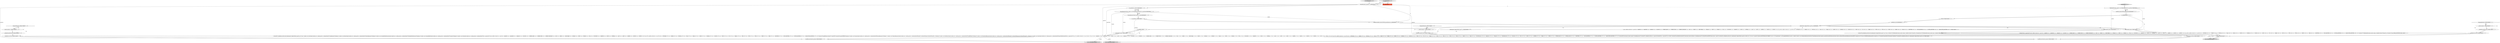 digraph {
18 [style = filled, label = "_errHandler.recover(this,re)@@@181@@@['0', '1', '0']", fillcolor = white, shape = ellipse image = "AAA0AAABBB2BBB"];
21 [style = filled, label = "_localctx.exception = re@@@179@@@['0', '1', '0']", fillcolor = white, shape = ellipse image = "AAA0AAABBB2BBB"];
1 [style = filled, label = "{setState(607)_errHandler.sync(this)switch (getInterpreter().adaptivePredict(_input,82,_ctx)) {case 1:{_localctx = new CastContext(_localctx)_ctx = _localctx_prevctx = _localctxsetState(572)castExpression()}breakcase 2:{_localctx = new ExtractContext(_localctx)_ctx = _localctx_prevctx = _localctxsetState(573)extractExpression()}breakcase 3:{_localctx = new CurrentDateTimeFunctionContext(_localctx)_ctx = _localctx_prevctx = _localctxsetState(574)builtinDateTimeFunction()}breakcase 4:{_localctx = new ConstantDefaultContext(_localctx)_ctx = _localctx_prevctx = _localctxsetState(575)constant()}breakcase 5:{_localctx = new StarContext(_localctx)_ctx = _localctx_prevctx = _localctxsetState(579)_la = _input.LA(1)if ((((_la) & ~0x3f) == 0 && ((1L << _la) & ((1L << ANALYZE) | (1L << ANALYZED) | (1L << CATALOGS) | (1L << COLUMNS) | (1L << CURRENT_DATE) | (1L << CURRENT_TIME) | (1L << CURRENT_TIMESTAMP) | (1L << DAY) | (1L << DEBUG) | (1L << EXECUTABLE) | (1L << EXPLAIN) | (1L << FIRST) | (1L << FORMAT) | (1L << FULL) | (1L << FUNCTIONS) | (1L << GRAPHVIZ) | (1L << HOUR) | (1L << INTERVAL) | (1L << LAST) | (1L << LIMIT) | (1L << MAPPED) | (1L << MINUTE) | (1L << MONTH))) != 0) || ((((_la - 67)) & ~0x3f) == 0 && ((1L << (_la - 67)) & ((1L << (OPTIMIZED - 67)) | (1L << (PARSED - 67)) | (1L << (PHYSICAL - 67)) | (1L << (PLAN - 67)) | (1L << (RLIKE - 67)) | (1L << (QUERY - 67)) | (1L << (SCHEMAS - 67)) | (1L << (SECOND - 67)) | (1L << (SHOW - 67)) | (1L << (SYS - 67)) | (1L << (TABLES - 67)) | (1L << (TEXT - 67)) | (1L << (TYPE - 67)) | (1L << (TYPES - 67)) | (1L << (VERIFY - 67)) | (1L << (YEAR - 67)) | (1L << (IDENTIFIER - 67)) | (1L << (DIGIT_IDENTIFIER - 67)) | (1L << (QUOTED_IDENTIFIER - 67)) | (1L << (BACKQUOTED_IDENTIFIER - 67)))) != 0)) {{setState(576)qualifiedName()setState(577)match(DOT)}}setState(581)match(ASTERISK)}breakcase 6:{_localctx = new FunctionContext(_localctx)_ctx = _localctx_prevctx = _localctxsetState(582)functionExpression()}breakcase 7:{_localctx = new SubqueryExpressionContext(_localctx)_ctx = _localctx_prevctx = _localctxsetState(583)match(T__0)setState(584)query()setState(585)match(T__1)}breakcase 8:{_localctx = new DereferenceContext(_localctx)_ctx = _localctx_prevctx = _localctxsetState(587)qualifiedName()}breakcase 9:{_localctx = new ParenthesizedExpressionContext(_localctx)_ctx = _localctx_prevctx = _localctxsetState(588)match(T__0)setState(589)expression()setState(590)match(T__1)}breakcase 10:{_localctx = new CaseContext(_localctx)_ctx = _localctx_prevctx = _localctxsetState(592)match(CASE)setState(594)_la = _input.LA(1)if (((((_la - 1)) & ~0x3f) == 0 && ((1L << (_la - 1)) & ((1L << (T__0 - 1)) | (1L << (ANALYZE - 1)) | (1L << (ANALYZED - 1)) | (1L << (CASE - 1)) | (1L << (CAST - 1)) | (1L << (CATALOGS - 1)) | (1L << (COLUMNS - 1)) | (1L << (CONVERT - 1)) | (1L << (CURRENT_DATE - 1)) | (1L << (CURRENT_TIME - 1)) | (1L << (CURRENT_TIMESTAMP - 1)) | (1L << (DAY - 1)) | (1L << (DEBUG - 1)) | (1L << (EXECUTABLE - 1)) | (1L << (EXISTS - 1)) | (1L << (EXPLAIN - 1)) | (1L << (EXTRACT - 1)) | (1L << (FALSE - 1)) | (1L << (FIRST - 1)) | (1L << (FORMAT - 1)) | (1L << (FULL - 1)) | (1L << (FUNCTIONS - 1)) | (1L << (GRAPHVIZ - 1)) | (1L << (HOUR - 1)) | (1L << (INTERVAL - 1)) | (1L << (LAST - 1)) | (1L << (LEFT - 1)) | (1L << (LIMIT - 1)) | (1L << (MAPPED - 1)) | (1L << (MATCH - 1)) | (1L << (MINUTE - 1)) | (1L << (MONTH - 1)) | (1L << (NOT - 1)) | (1L << (NULL - 1)))) != 0) || ((((_la - 67)) & ~0x3f) == 0 && ((1L << (_la - 67)) & ((1L << (OPTIMIZED - 67)) | (1L << (PARSED - 67)) | (1L << (PHYSICAL - 67)) | (1L << (PLAN - 67)) | (1L << (RIGHT - 67)) | (1L << (RLIKE - 67)) | (1L << (QUERY - 67)) | (1L << (SCHEMAS - 67)) | (1L << (SECOND - 67)) | (1L << (SHOW - 67)) | (1L << (SYS - 67)) | (1L << (TABLES - 67)) | (1L << (TEXT - 67)) | (1L << (TRUE - 67)) | (1L << (TYPE - 67)) | (1L << (TYPES - 67)) | (1L << (VERIFY - 67)) | (1L << (YEAR - 67)) | (1L << (FUNCTION_ESC - 67)) | (1L << (DATE_ESC - 67)) | (1L << (TIME_ESC - 67)) | (1L << (TIMESTAMP_ESC - 67)) | (1L << (GUID_ESC - 67)) | (1L << (PLUS - 67)) | (1L << (MINUS - 67)) | (1L << (ASTERISK - 67)) | (1L << (PARAM - 67)) | (1L << (STRING - 67)) | (1L << (INTEGER_VALUE - 67)) | (1L << (DECIMAL_VALUE - 67)) | (1L << (IDENTIFIER - 67)) | (1L << (DIGIT_IDENTIFIER - 67)) | (1L << (QUOTED_IDENTIFIER - 67)) | (1L << (BACKQUOTED_IDENTIFIER - 67)))) != 0)) {{setState(593)((CaseContext)_localctx).operand = booleanExpression(0)}}setState(597)_errHandler.sync(this)_la = _input.LA(1)setState(603)_la = _input.LA(1)if (_la == ELSE) {{setState(601)match(ELSE)setState(602)((CaseContext)_localctx).elseClause = booleanExpression(0)}}setState(605)match(END)}break_ctx.stop = _input.LT(-1)setState(614)_errHandler.sync(this)_alt = getInterpreter().adaptivePredict(_input,83,_ctx)while (_alt != 2 && _alt != org.antlr.v4.runtime.atn.ATN.INVALID_ALT_NUMBER) {if (_alt == 1) {if (_parseListeners != null) triggerExitRuleEvent()_prevctx = _localctx{{_localctx = new CastOperatorExpressionContext(new PrimaryExpressionContext(_parentctx,_parentState))pushNewRecursionContext(_localctx,_startState,RULE_primaryExpression)setState(609)if (!(precpred(_ctx,10))) throw new FailedPredicateException(this,\"precpred(_ctx, 10)\")setState(610)match(CAST_OP)setState(611)dataType()}}}setState(616)_errHandler.sync(this)_alt = getInterpreter().adaptivePredict(_input,83,_ctx)}}@@@13@@@['1', '1', '0']", fillcolor = white, shape = ellipse image = "AAA0AAABBB1BBB"];
16 [style = filled, label = "enterRecursionRule(_localctx,60,RULE_primaryExpression,_p)@@@8@@@['1', '1', '0']", fillcolor = white, shape = ellipse image = "AAA0AAABBB1BBB"];
29 [style = filled, label = "enterRule(_localctx,96,RULE_tableIdentifier)@@@4@@@['0', '0', '1']", fillcolor = white, shape = ellipse image = "AAA0AAABBB3BBB"];
7 [style = filled, label = "int _p@@@2@@@['1', '1', '0']", fillcolor = tomato, shape = box image = "AAA0AAABBB1BBB"];
5 [style = filled, label = "PrimaryExpressionContext _localctx = new PrimaryExpressionContext(_ctx,_parentState)@@@5@@@['1', '1', '0']", fillcolor = white, shape = ellipse image = "AAA0AAABBB1BBB"];
24 [style = filled, label = "return _localctx@@@186@@@['0', '1', '0']", fillcolor = lightgray, shape = ellipse image = "AAA0AAABBB2BBB"];
35 [style = filled, label = "TableIdentifierContext _localctx = new TableIdentifierContext(_ctx,getState())@@@3@@@['0', '0', '1']", fillcolor = white, shape = ellipse image = "AAA0AAABBB3BBB"];
12 [style = filled, label = "primaryExpression['1', '0', '0']", fillcolor = lightgray, shape = diamond image = "AAA0AAABBB1BBB"];
3 [style = filled, label = "{unrollRecursionContexts(_parentctx)}@@@140@@@['1', '0', '0']", fillcolor = white, shape = ellipse image = "AAA0AAABBB1BBB"];
15 [style = filled, label = "getInterpreter().adaptivePredict(_input,98,_ctx)@@@9@@@['1', '1', '1']", fillcolor = white, shape = diamond image = "AAA0AAABBB1BBB"];
11 [style = filled, label = "_errHandler.reportError(this,re)@@@137@@@['1', '0', '0']", fillcolor = white, shape = ellipse image = "AAA0AAABBB1BBB"];
25 [style = filled, label = "enterOuterAlt(_localctx,1)@@@10@@@['0', '0', '1']", fillcolor = white, shape = ellipse image = "AAA0AAABBB3BBB"];
14 [style = filled, label = "int _parentState = getState()@@@4@@@['1', '1', '0']", fillcolor = white, shape = ellipse image = "AAA0AAABBB1BBB"];
38 [style = filled, label = "_errHandler.recover(this,re)@@@48@@@['0', '0', '1']", fillcolor = white, shape = ellipse image = "AAA0AAABBB3BBB"];
10 [style = filled, label = "int _alt@@@11@@@['1', '1', '0']", fillcolor = white, shape = ellipse image = "AAA0AAABBB1BBB"];
9 [style = filled, label = "return _localctx@@@143@@@['1', '0', '0']", fillcolor = lightgray, shape = ellipse image = "AAA0AAABBB1BBB"];
40 [style = filled, label = "_localctx.exception = re@@@46@@@['0', '0', '1']", fillcolor = white, shape = ellipse image = "AAA0AAABBB3BBB"];
36 [style = filled, label = "{setState(740)_la = _input.LA(1)if ((((_la) & ~0x3f) == 0 && ((1L << _la) & ((1L << ANALYZE) | (1L << ANALYZED) | (1L << CATALOGS) | (1L << COLUMNS) | (1L << CURRENT_DATE) | (1L << CURRENT_TIME) | (1L << CURRENT_TIMESTAMP) | (1L << DAY) | (1L << DEBUG) | (1L << EXECUTABLE) | (1L << EXPLAIN) | (1L << FIRST) | (1L << FORMAT) | (1L << FULL) | (1L << FUNCTIONS) | (1L << GRAPHVIZ) | (1L << HOUR) | (1L << INTERVAL) | (1L << LAST) | (1L << LIMIT) | (1L << MAPPED) | (1L << MINUTE) | (1L << MONTH))) != 0) || ((((_la - 64)) & ~0x3f) == 0 && ((1L << (_la - 64)) & ((1L << (OPTIMIZED - 64)) | (1L << (PARSED - 64)) | (1L << (PHYSICAL - 64)) | (1L << (PLAN - 64)) | (1L << (RLIKE - 64)) | (1L << (QUERY - 64)) | (1L << (SCHEMAS - 64)) | (1L << (SECOND - 64)) | (1L << (SHOW - 64)) | (1L << (SYS - 64)) | (1L << (TABLES - 64)) | (1L << (TEXT - 64)) | (1L << (TYPE - 64)) | (1L << (TYPES - 64)) | (1L << (VERIFY - 64)) | (1L << (YEAR - 64)) | (1L << (IDENTIFIER - 64)) | (1L << (DIGIT_IDENTIFIER - 64)) | (1L << (QUOTED_IDENTIFIER - 64)) | (1L << (BACKQUOTED_IDENTIFIER - 64)))) != 0)) {{setState(737)((TableIdentifierContext)_localctx).catalog = identifier()setState(738)match(T__3)}}setState(742)match(TABLE_IDENTIFIER)}@@@11@@@['0', '0', '1']", fillcolor = white, shape = ellipse image = "AAA0AAABBB3BBB"];
23 [style = filled, label = "RecognitionException re@@@178@@@['0', '1', '0']", fillcolor = white, shape = diamond image = "AAA0AAABBB2BBB"];
8 [style = filled, label = "ParserRuleContext _parentctx = _ctx@@@3@@@['1', '1', '0']", fillcolor = white, shape = ellipse image = "AAA0AAABBB1BBB"];
27 [style = filled, label = "setState(749)@@@7@@@['0', '0', '1']", fillcolor = white, shape = ellipse image = "AAA0AAABBB3BBB"];
4 [style = filled, label = "enterOuterAlt(_localctx,1)@@@12@@@['1', '1', '0']", fillcolor = white, shape = ellipse image = "AAA0AAABBB1BBB"];
6 [style = filled, label = "_errHandler.recover(this,re)@@@138@@@['1', '0', '0']", fillcolor = white, shape = ellipse image = "AAA0AAABBB1BBB"];
17 [style = filled, label = "_localctx.exception = re@@@136@@@['1', '0', '0']", fillcolor = white, shape = ellipse image = "AAA0AAABBB1BBB"];
13 [style = filled, label = "int _startState = 60@@@7@@@['1', '1', '0']", fillcolor = white, shape = ellipse image = "AAA0AAABBB1BBB"];
19 [style = filled, label = "{unrollRecursionContexts(_parentctx)}@@@183@@@['0', '1', '0']", fillcolor = white, shape = ellipse image = "AAA0AAABBB2BBB"];
0 [style = filled, label = "PrimaryExpressionContext _prevctx = _localctx@@@6@@@['1', '1', '0']", fillcolor = white, shape = ellipse image = "AAA0AAABBB1BBB"];
41 [style = filled, label = "int _la@@@5@@@['0', '0', '1']", fillcolor = white, shape = ellipse image = "AAA0AAABBB3BBB"];
20 [style = filled, label = "primaryExpression['0', '1', '0']", fillcolor = lightgray, shape = diamond image = "AAA0AAABBB2BBB"];
31 [style = filled, label = "getInterpreter().adaptivePredict(_input,97,_ctx)@@@30@@@['0', '0', '1']", fillcolor = white, shape = diamond image = "AAA0AAABBB3BBB"];
32 [style = filled, label = "tableIdentifier['0', '0', '1']", fillcolor = lightgray, shape = diamond image = "AAA0AAABBB3BBB"];
42 [style = filled, label = "RecognitionException re@@@45@@@['0', '0', '1']", fillcolor = white, shape = diamond image = "AAA0AAABBB3BBB"];
22 [style = filled, label = "_errHandler.reportError(this,re)@@@180@@@['0', '1', '0']", fillcolor = white, shape = ellipse image = "AAA0AAABBB2BBB"];
30 [style = filled, label = "_errHandler.sync(this)@@@8@@@['0', '0', '1']", fillcolor = white, shape = ellipse image = "AAA0AAABBB3BBB"];
34 [style = filled, label = "{exitRule()}@@@50@@@['0', '0', '1']", fillcolor = white, shape = ellipse image = "AAA0AAABBB3BBB"];
33 [style = filled, label = "{setState(746)_errHandler.sync(this)switch (getInterpreter().adaptivePredict(_input,97,_ctx)) {case 1:{setState(743)((TableIdentifierContext)_localctx).catalog = identifier()setState(744)match(T__3)}breaksetState(748)((TableIdentifierContext)_localctx).name = identifier()}@@@27@@@['0', '0', '1']", fillcolor = white, shape = ellipse image = "AAA0AAABBB3BBB"];
39 [style = filled, label = "return _localctx@@@53@@@['0', '0', '1']", fillcolor = lightgray, shape = ellipse image = "AAA0AAABBB3BBB"];
26 [style = filled, label = "_errHandler.reportError(this,re)@@@47@@@['0', '0', '1']", fillcolor = white, shape = ellipse image = "AAA0AAABBB3BBB"];
37 [style = filled, label = "enterOuterAlt(_localctx,2)@@@26@@@['0', '0', '1']", fillcolor = white, shape = ellipse image = "AAA0AAABBB3BBB"];
28 [style = filled, label = "(((_la) & ~0x3f) == 0 && ((1L << _la) & ((1L << ANALYZE) | (1L << ANALYZED) | (1L << CATALOGS) | (1L << COLUMNS) | (1L << CURRENT_DATE) | (1L << CURRENT_TIME) | (1L << CURRENT_TIMESTAMP) | (1L << DAY) | (1L << DEBUG) | (1L << EXECUTABLE) | (1L << EXPLAIN) | (1L << FIRST) | (1L << FORMAT) | (1L << FULL) | (1L << FUNCTIONS) | (1L << GRAPHVIZ) | (1L << HOUR) | (1L << INTERVAL) | (1L << LAST) | (1L << LIMIT) | (1L << MAPPED) | (1L << MINUTE) | (1L << MONTH))) != 0) || ((((_la - 64)) & ~0x3f) == 0 && ((1L << (_la - 64)) & ((1L << (OPTIMIZED - 64)) | (1L << (PARSED - 64)) | (1L << (PHYSICAL - 64)) | (1L << (PLAN - 64)) | (1L << (RLIKE - 64)) | (1L << (QUERY - 64)) | (1L << (SCHEMAS - 64)) | (1L << (SECOND - 64)) | (1L << (SHOW - 64)) | (1L << (SYS - 64)) | (1L << (TABLES - 64)) | (1L << (TEXT - 64)) | (1L << (TYPE - 64)) | (1L << (TYPES - 64)) | (1L << (VERIFY - 64)) | (1L << (YEAR - 64)) | (1L << (IDENTIFIER - 64)) | (1L << (DIGIT_IDENTIFIER - 64)) | (1L << (QUOTED_IDENTIFIER - 64)) | (1L << (BACKQUOTED_IDENTIFIER - 64)))) != 0)@@@14@@@['0', '0', '1']", fillcolor = white, shape = diamond image = "AAA0AAABBB3BBB"];
2 [style = filled, label = "RecognitionException re@@@135@@@['1', '0', '0']", fillcolor = white, shape = diamond image = "AAA0AAABBB1BBB"];
1->24 [style = solid, label="_localctx"];
14->5 [style = solid, label="_parentState"];
8->3 [style = solid, label="_parentctx"];
14->5 [style = bold, label=""];
2->17 [style = dotted, label="true"];
2->11 [style = dotted, label="true"];
12->7 [style = dotted, label="true"];
8->14 [style = bold, label=""];
41->27 [style = bold, label=""];
26->38 [style = bold, label=""];
35->37 [style = solid, label="_localctx"];
35->29 [style = solid, label="_localctx"];
10->1 [style = solid, label="_alt"];
15->1 [style = solid, label="_la"];
21->22 [style = bold, label=""];
15->37 [style = bold, label=""];
25->36 [style = bold, label=""];
15->28 [style = dotted, label="true"];
30->15 [style = bold, label=""];
41->36 [style = solid, label="_la"];
36->39 [style = solid, label="_localctx"];
16->15 [style = bold, label=""];
33->34 [style = bold, label=""];
37->33 [style = bold, label=""];
20->8 [style = bold, label=""];
38->34 [style = bold, label=""];
29->41 [style = bold, label=""];
2->6 [style = dotted, label="true"];
19->24 [style = bold, label=""];
11->6 [style = bold, label=""];
5->4 [style = solid, label="_localctx"];
0->13 [style = bold, label=""];
42->26 [style = dotted, label="true"];
4->1 [style = bold, label=""];
2->17 [style = bold, label=""];
40->26 [style = bold, label=""];
15->37 [style = dotted, label="true"];
15->31 [style = dotted, label="true"];
23->21 [style = bold, label=""];
35->25 [style = solid, label="_localctx"];
13->1 [style = solid, label="_startState"];
23->22 [style = dotted, label="true"];
5->0 [style = solid, label="_localctx"];
5->1 [style = solid, label="_localctx"];
5->0 [style = bold, label=""];
1->3 [style = bold, label=""];
32->35 [style = bold, label=""];
42->40 [style = dotted, label="true"];
8->1 [style = solid, label="_parentctx"];
23->21 [style = dotted, label="true"];
18->19 [style = bold, label=""];
13->16 [style = bold, label=""];
10->4 [style = bold, label=""];
36->34 [style = bold, label=""];
42->40 [style = bold, label=""];
3->9 [style = bold, label=""];
23->18 [style = dotted, label="true"];
6->3 [style = bold, label=""];
27->30 [style = bold, label=""];
20->7 [style = dotted, label="true"];
14->1 [style = solid, label="_parentState"];
42->38 [style = dotted, label="true"];
22->18 [style = bold, label=""];
5->16 [style = solid, label="_localctx"];
17->11 [style = bold, label=""];
1->19 [style = bold, label=""];
35->29 [style = bold, label=""];
33->39 [style = solid, label="_localctx"];
34->39 [style = bold, label=""];
15->25 [style = dotted, label="true"];
15->25 [style = bold, label=""];
1->9 [style = solid, label="_localctx"];
8->19 [style = solid, label="_parentctx"];
12->8 [style = bold, label=""];
7->16 [style = solid, label="_p"];
15->10 [style = bold, label=""];
8->35 [style = dashed, label="0"];
}
